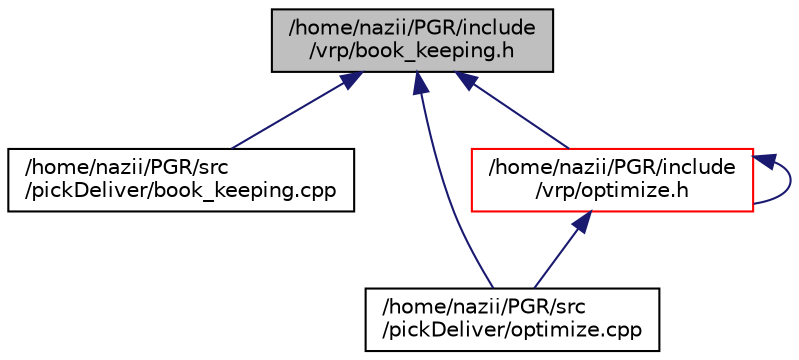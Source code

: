 digraph "/home/nazii/PGR/include/vrp/book_keeping.h"
{
  edge [fontname="Helvetica",fontsize="10",labelfontname="Helvetica",labelfontsize="10"];
  node [fontname="Helvetica",fontsize="10",shape=record];
  Node39 [label="/home/nazii/PGR/include\l/vrp/book_keeping.h",height=0.2,width=0.4,color="black", fillcolor="grey75", style="filled", fontcolor="black"];
  Node39 -> Node40 [dir="back",color="midnightblue",fontsize="10",style="solid",fontname="Helvetica"];
  Node40 [label="/home/nazii/PGR/src\l/pickDeliver/book_keeping.cpp",height=0.2,width=0.4,color="black", fillcolor="white", style="filled",URL="$book__keeping_8cpp.html"];
  Node39 -> Node41 [dir="back",color="midnightblue",fontsize="10",style="solid",fontname="Helvetica"];
  Node41 [label="/home/nazii/PGR/src\l/pickDeliver/optimize.cpp",height=0.2,width=0.4,color="black", fillcolor="white", style="filled",URL="$optimize_8cpp.html"];
  Node39 -> Node42 [dir="back",color="midnightblue",fontsize="10",style="solid",fontname="Helvetica"];
  Node42 [label="/home/nazii/PGR/include\l/vrp/optimize.h",height=0.2,width=0.4,color="red", fillcolor="white", style="filled",URL="$optimize_8h.html"];
  Node42 -> Node41 [dir="back",color="midnightblue",fontsize="10",style="solid",fontname="Helvetica"];
  Node42 -> Node42 [dir="back",color="midnightblue",fontsize="10",style="solid",fontname="Helvetica"];
}
